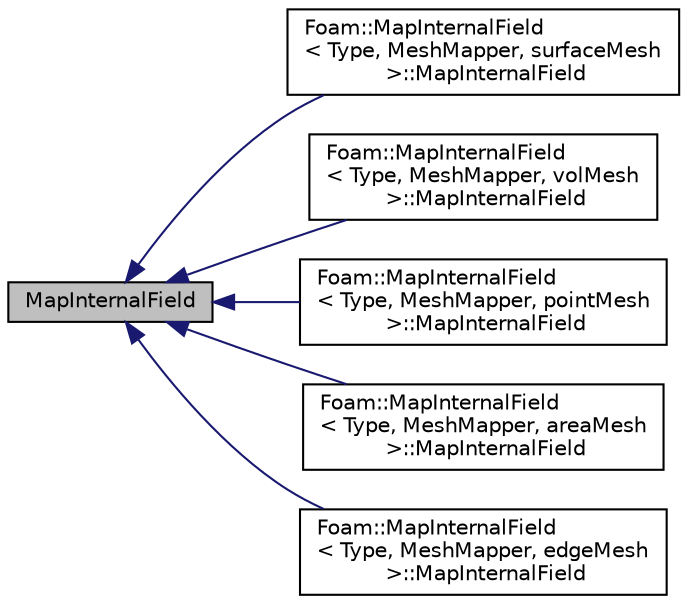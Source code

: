 digraph "MapInternalField"
{
  bgcolor="transparent";
  edge [fontname="Helvetica",fontsize="10",labelfontname="Helvetica",labelfontsize="10"];
  node [fontname="Helvetica",fontsize="10",shape=record];
  rankdir="LR";
  Node1 [label="MapInternalField",height=0.2,width=0.4,color="black", fillcolor="grey75", style="filled" fontcolor="black"];
  Node1 -> Node2 [dir="back",color="midnightblue",fontsize="10",style="solid",fontname="Helvetica"];
  Node2 [label="Foam::MapInternalField\l\< Type, MeshMapper, surfaceMesh\l \>::MapInternalField",height=0.2,width=0.4,color="black",URL="$classFoam_1_1MapInternalField_3_01Type_00_01MeshMapper_00_01surfaceMesh_01_4.html#a4b5ef2a779d4e616135f3299e05a2e36"];
  Node1 -> Node3 [dir="back",color="midnightblue",fontsize="10",style="solid",fontname="Helvetica"];
  Node3 [label="Foam::MapInternalField\l\< Type, MeshMapper, volMesh\l \>::MapInternalField",height=0.2,width=0.4,color="black",URL="$classFoam_1_1MapInternalField_3_01Type_00_01MeshMapper_00_01volMesh_01_4.html#a4b5ef2a779d4e616135f3299e05a2e36"];
  Node1 -> Node4 [dir="back",color="midnightblue",fontsize="10",style="solid",fontname="Helvetica"];
  Node4 [label="Foam::MapInternalField\l\< Type, MeshMapper, pointMesh\l \>::MapInternalField",height=0.2,width=0.4,color="black",URL="$classFoam_1_1MapInternalField_3_01Type_00_01MeshMapper_00_01pointMesh_01_4.html#a4b5ef2a779d4e616135f3299e05a2e36"];
  Node1 -> Node5 [dir="back",color="midnightblue",fontsize="10",style="solid",fontname="Helvetica"];
  Node5 [label="Foam::MapInternalField\l\< Type, MeshMapper, areaMesh\l \>::MapInternalField",height=0.2,width=0.4,color="black",URL="$classFoam_1_1MapInternalField_3_01Type_00_01MeshMapper_00_01areaMesh_01_4.html#a4b5ef2a779d4e616135f3299e05a2e36"];
  Node1 -> Node6 [dir="back",color="midnightblue",fontsize="10",style="solid",fontname="Helvetica"];
  Node6 [label="Foam::MapInternalField\l\< Type, MeshMapper, edgeMesh\l \>::MapInternalField",height=0.2,width=0.4,color="black",URL="$classFoam_1_1MapInternalField_3_01Type_00_01MeshMapper_00_01edgeMesh_01_4.html#a4b5ef2a779d4e616135f3299e05a2e36"];
}
